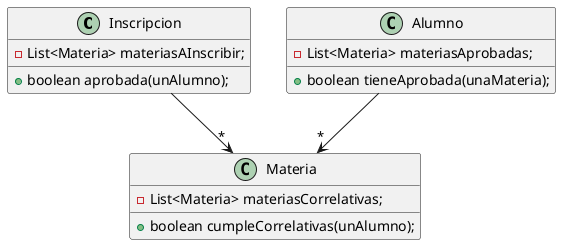 @startuml
'https://plantuml.com/class-diagram

class Inscripcion {
    -List<Materia> materiasAInscribir;
    +boolean aprobada(unAlumno);
}

class Materia {
    -List<Materia> materiasCorrelativas;
    +boolean cumpleCorrelativas(unAlumno);
}

class Alumno {
    -List<Materia> materiasAprobadas;
    +boolean tieneAprobada(unaMateria);

}

Inscripcion--> "*" Materia
Alumno--> "*" Materia


@enduml